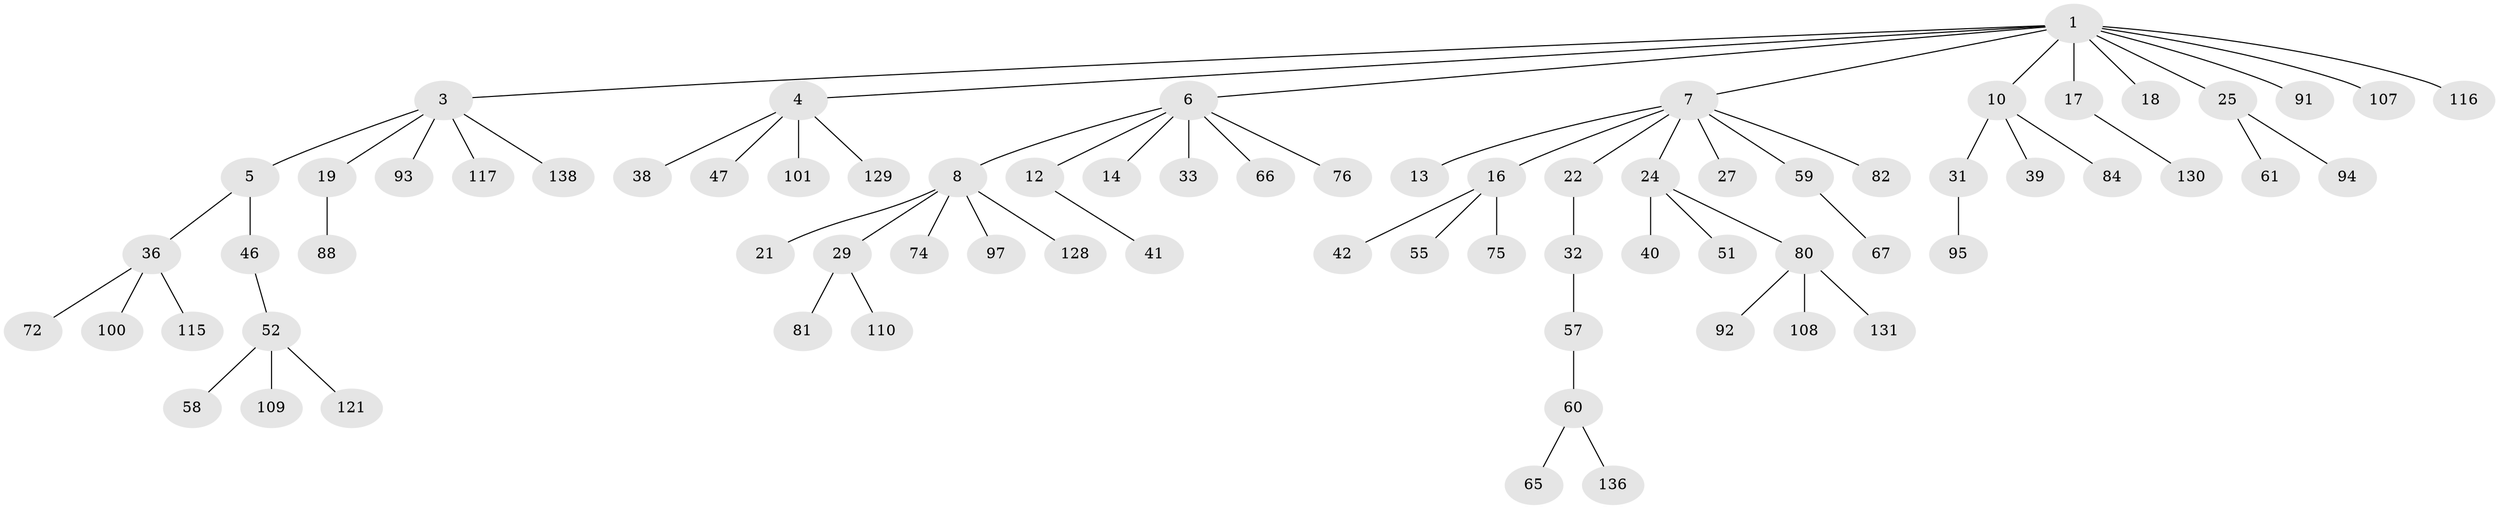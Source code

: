 // original degree distribution, {8: 0.006756756756756757, 5: 0.033783783783783786, 6: 0.013513513513513514, 3: 0.10135135135135136, 7: 0.013513513513513514, 4: 0.06756756756756757, 2: 0.25, 1: 0.5135135135135135}
// Generated by graph-tools (version 1.1) at 2025/15/03/09/25 04:15:24]
// undirected, 74 vertices, 73 edges
graph export_dot {
graph [start="1"]
  node [color=gray90,style=filled];
  1 [super="+2"];
  3;
  4 [super="+20"];
  5;
  6;
  7 [super="+11+137"];
  8 [super="+15+9"];
  10;
  12;
  13 [super="+142"];
  14 [super="+122"];
  16 [super="+71+133"];
  17 [super="+69"];
  18;
  19 [super="+64"];
  21 [super="+53+30"];
  22 [super="+70+89+87"];
  24 [super="+37"];
  25 [super="+139+35+50"];
  27 [super="+56"];
  29 [super="+43+79"];
  31 [super="+134"];
  32;
  33 [super="+34"];
  36;
  38;
  39 [super="+77"];
  40 [super="+99"];
  41 [super="+73"];
  42;
  46;
  47;
  51 [super="+143"];
  52;
  55;
  57;
  58 [super="+83"];
  59 [super="+62+135+118"];
  60;
  61;
  65;
  66;
  67;
  72 [super="+78"];
  74;
  75;
  76;
  80 [super="+85+90+123"];
  81;
  82;
  84;
  88;
  91;
  92;
  93 [super="+141"];
  94;
  95 [super="+127"];
  97;
  100;
  101;
  107;
  108;
  109;
  110;
  115;
  116;
  117 [super="+146"];
  121;
  128;
  129;
  130;
  131;
  136;
  138;
  1 -- 4;
  1 -- 6;
  1 -- 10;
  1 -- 18;
  1 -- 25;
  1 -- 107;
  1 -- 116;
  1 -- 17;
  1 -- 3;
  1 -- 7;
  1 -- 91;
  3 -- 5;
  3 -- 19;
  3 -- 93;
  3 -- 117;
  3 -- 138;
  4 -- 47;
  4 -- 101;
  4 -- 129;
  4 -- 38;
  5 -- 36;
  5 -- 46;
  6 -- 8;
  6 -- 12;
  6 -- 14;
  6 -- 33;
  6 -- 66;
  6 -- 76;
  7 -- 13;
  7 -- 16;
  7 -- 22;
  7 -- 82;
  7 -- 24;
  7 -- 27;
  7 -- 59;
  8 -- 97;
  8 -- 21;
  8 -- 128;
  8 -- 74;
  8 -- 29;
  10 -- 31;
  10 -- 39;
  10 -- 84;
  12 -- 41;
  16 -- 42;
  16 -- 55;
  16 -- 75;
  17 -- 130;
  19 -- 88;
  22 -- 32;
  24 -- 40;
  24 -- 51;
  24 -- 80;
  25 -- 61;
  25 -- 94;
  29 -- 81;
  29 -- 110;
  31 -- 95;
  32 -- 57;
  36 -- 72;
  36 -- 100;
  36 -- 115;
  46 -- 52;
  52 -- 58;
  52 -- 109;
  52 -- 121;
  57 -- 60;
  59 -- 67;
  60 -- 65;
  60 -- 136;
  80 -- 131;
  80 -- 108;
  80 -- 92;
}
